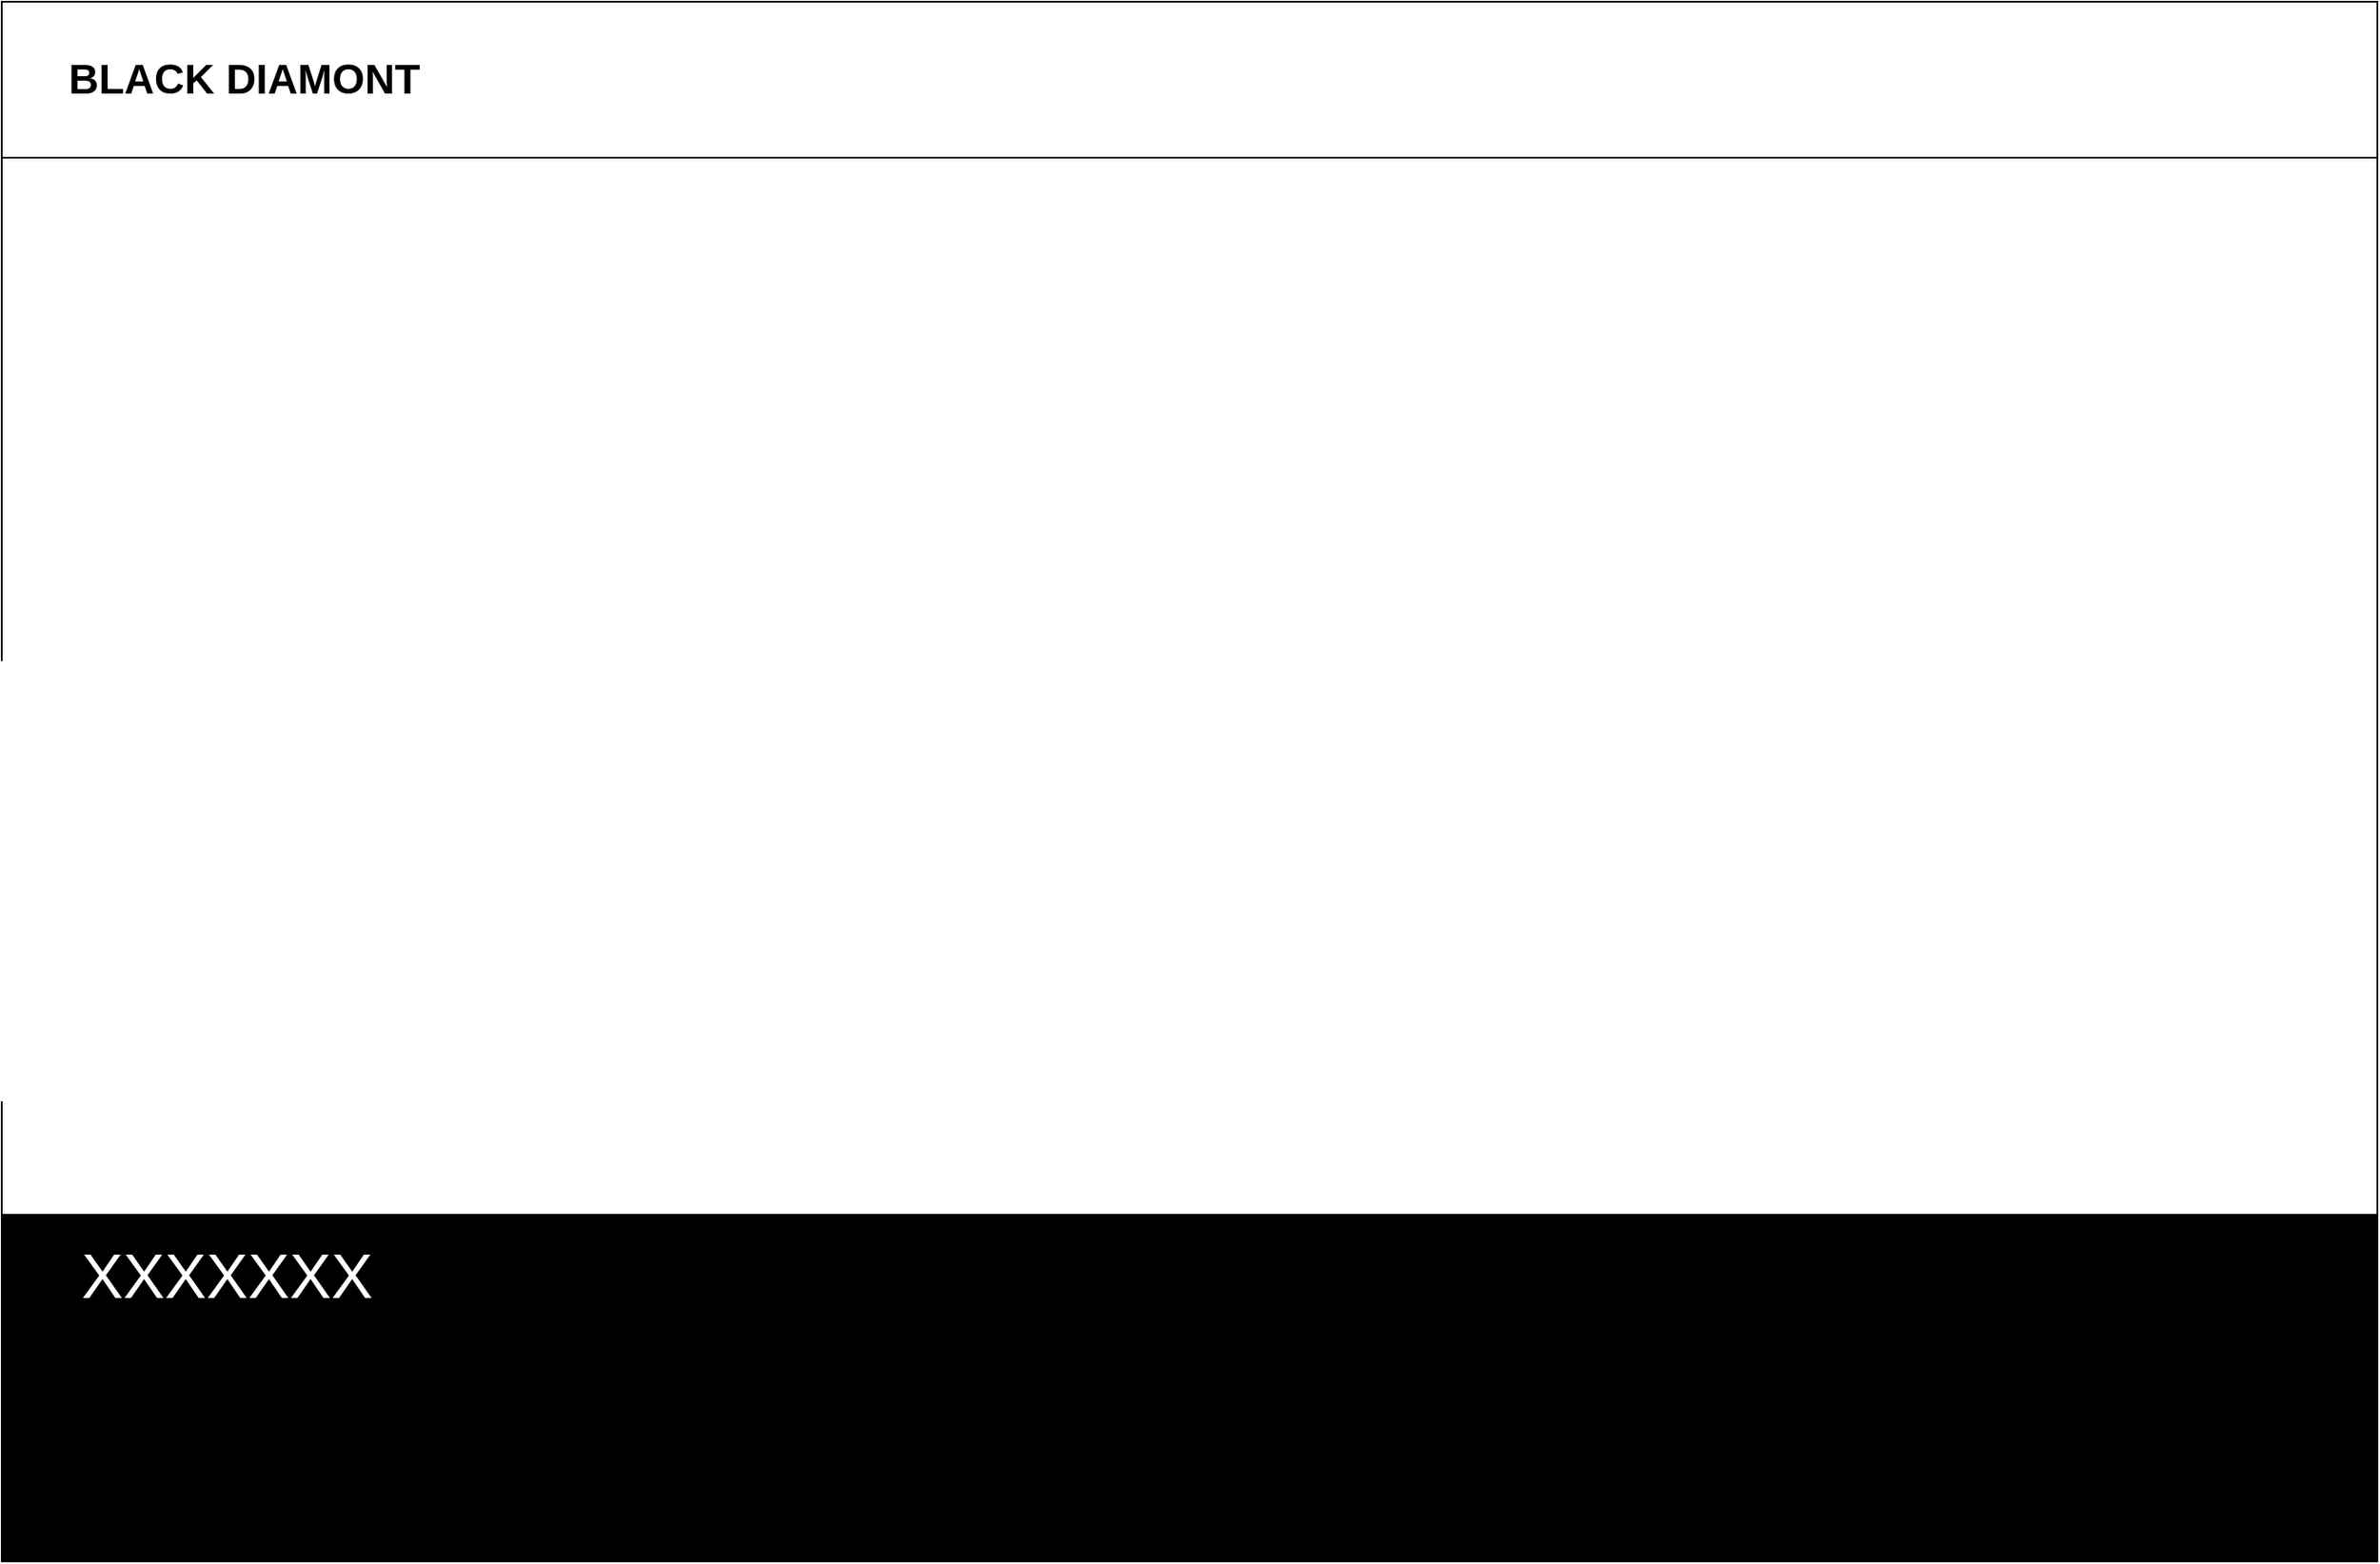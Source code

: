 <mxfile version="18.0.7" type="github">
  <diagram id="SKwebUCb6MB1lfp-s0nT" name="Page-1">
    <mxGraphModel dx="2216" dy="870" grid="1" gridSize="10" guides="1" tooltips="1" connect="1" arrows="1" fold="1" page="1" pageScale="1" pageWidth="827" pageHeight="1169" math="0" shadow="0">
      <root>
        <mxCell id="0" />
        <mxCell id="1" parent="0" />
        <mxCell id="xlQ56PsdhDjKewTOTQjb-1" value="" style="rounded=0;whiteSpace=wrap;html=1;fillColor=none;" vertex="1" parent="1">
          <mxGeometry x="40" y="40" width="1370" height="900" as="geometry" />
        </mxCell>
        <mxCell id="xlQ56PsdhDjKewTOTQjb-2" value="" style="rounded=0;whiteSpace=wrap;html=1;fillColor=#000000;" vertex="1" parent="1">
          <mxGeometry x="40" y="740" width="1370" height="200" as="geometry" />
        </mxCell>
        <mxCell id="xlQ56PsdhDjKewTOTQjb-3" value="" style="rounded=0;whiteSpace=wrap;html=1;fillColor=#FFFFFF;" vertex="1" parent="1">
          <mxGeometry x="40" y="40" width="1370" height="90" as="geometry" />
        </mxCell>
        <mxCell id="xlQ56PsdhDjKewTOTQjb-4" value="&lt;b&gt;&lt;font style=&quot;font-size: 24px;&quot;&gt;BLACK DIAMONT&lt;/font&gt;&lt;/b&gt;" style="text;html=1;strokeColor=none;fillColor=none;align=center;verticalAlign=middle;whiteSpace=wrap;rounded=0;" vertex="1" parent="1">
          <mxGeometry x="60" y="70" width="240" height="30" as="geometry" />
        </mxCell>
        <mxCell id="xlQ56PsdhDjKewTOTQjb-6" value="&lt;span style=&quot;background-color: rgb(0, 0, 0);&quot;&gt;&lt;font style=&quot;font-size: 36px;&quot; color=&quot;#FFFFFF&quot;&gt;XXXXXXX&lt;/font&gt;&lt;/span&gt;" style="text;html=1;strokeColor=none;fillColor=none;align=center;verticalAlign=middle;whiteSpace=wrap;rounded=0;" vertex="1" parent="1">
          <mxGeometry x="50" y="760" width="240" height="30" as="geometry" />
        </mxCell>
      </root>
    </mxGraphModel>
  </diagram>
</mxfile>
